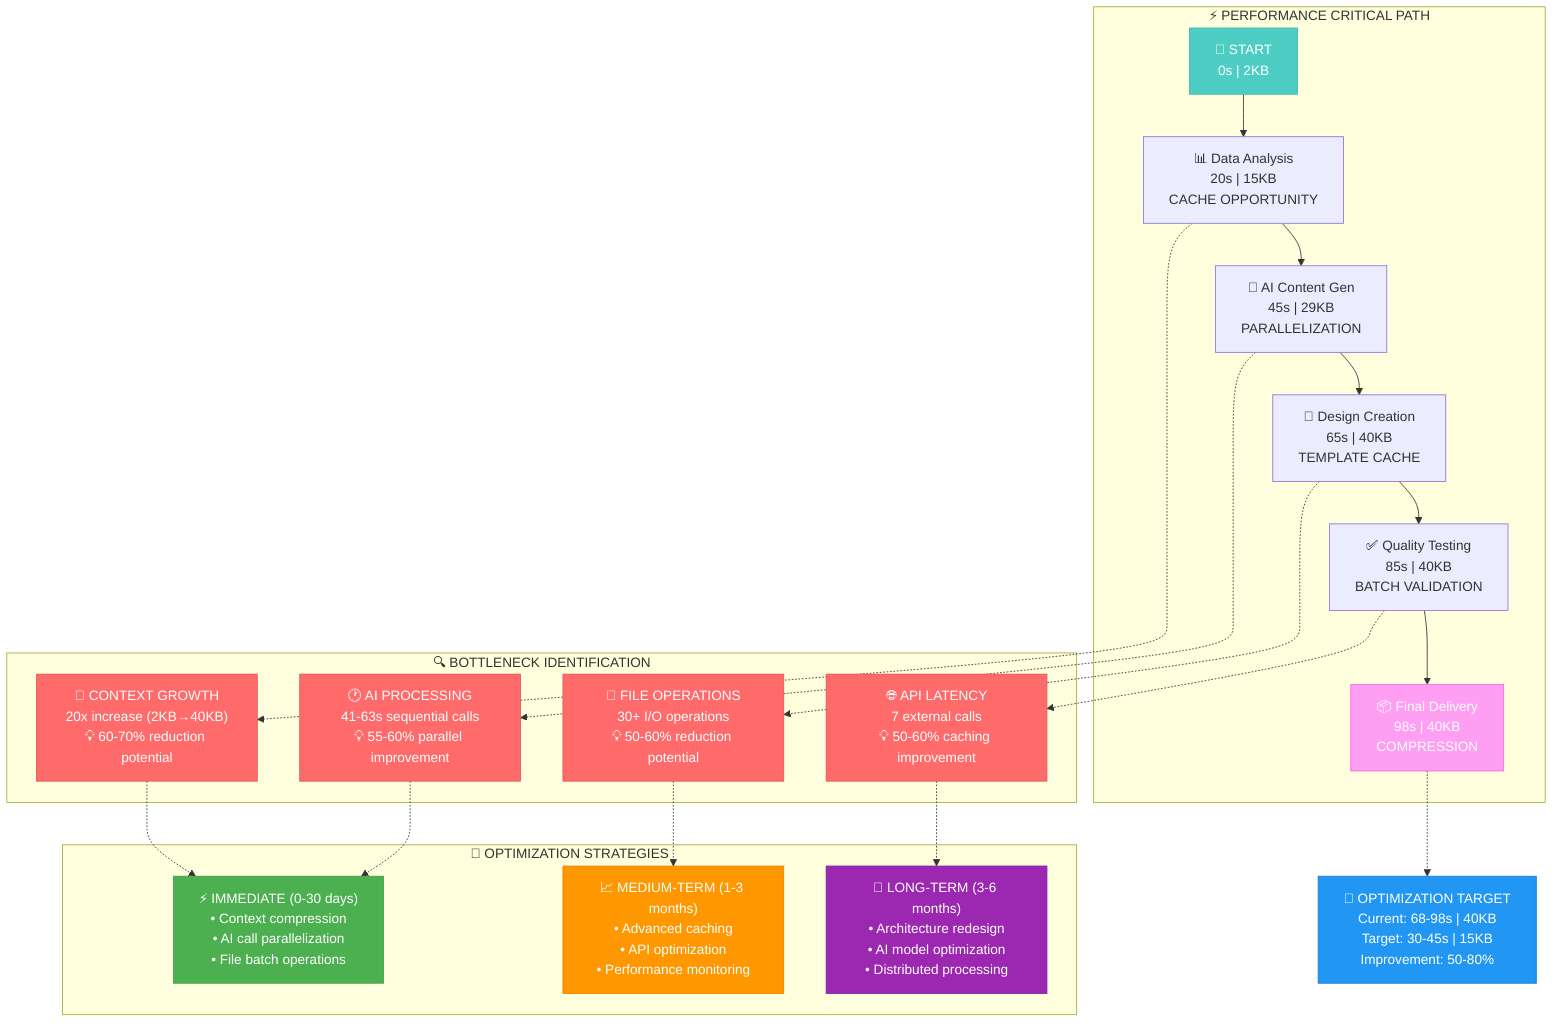 graph TD
    subgraph "⚡ PERFORMANCE CRITICAL PATH"
        CP1["🚀 START<br/>0s | 2KB"]
        CP2["📊 Data Analysis<br/>20s | 15KB<br/>CACHE OPPORTUNITY"]
        CP3["🤖 AI Content Gen<br/>45s | 29KB<br/>PARALLELIZATION"]
        CP4["🎨 Design Creation<br/>65s | 40KB<br/>TEMPLATE CACHE"]
        CP5["✅ Quality Testing<br/>85s | 40KB<br/>BATCH VALIDATION"]
        CP6["📦 Final Delivery<br/>98s | 40KB<br/>COMPRESSION"]
    end
    
    subgraph "🔍 BOTTLENECK IDENTIFICATION"
        B1["🐌 CONTEXT GROWTH<br/>20x increase (2KB→40KB)<br/>💡 60-70% reduction potential"]
        B2["🕐 AI PROCESSING<br/>41-63s sequential calls<br/>💡 55-60% parallel improvement"]
        B3["💾 FILE OPERATIONS<br/>30+ I/O operations<br/>💡 50-60% reduction potential"]
        B4["🌐 API LATENCY<br/>7 external calls<br/>💡 50-60% caching improvement"]
    end
    
    subgraph "🚀 OPTIMIZATION STRATEGIES"
        O1["⚡ IMMEDIATE (0-30 days)<br/>• Context compression<br/>• AI call parallelization<br/>• File batch operations"]
        O2["📈 MEDIUM-TERM (1-3 months)<br/>• Advanced caching<br/>• API optimization<br/>• Performance monitoring"]
        O3["🔮 LONG-TERM (3-6 months)<br/>• Architecture redesign<br/>• AI model optimization<br/>• Distributed processing"]
    end
    
    CP1 --> CP2 --> CP3 --> CP4 --> CP5 --> CP6
    
    CP2 -.-> B1
    CP3 -.-> B2
    CP4 -.-> B3
    CP5 -.-> B4
    
    B1 -.-> O1
    B2 -.-> O1
    B3 -.-> O2
    B4 -.-> O3
    
    %% TARGET METRICS
    TARGET["🎯 OPTIMIZATION TARGET<br/>Current: 68-98s | 40KB<br/>Target: 30-45s | 15KB<br/>Improvement: 50-80%"]
    
    CP6 -.-> TARGET
    
    style CP1 fill:#4ecdc4,stroke:#45b7aa,color:white
    style CP6 fill:#ff9ff3,stroke:#f368e0,color:white
    style B1 fill:#ff6b6b,stroke:#e55555,color:white
    style B2 fill:#ff6b6b,stroke:#e55555,color:white
    style B3 fill:#ff6b6b,stroke:#e55555,color:white
    style B4 fill:#ff6b6b,stroke:#e55555,color:white
    style O1 fill:#4caf50,stroke:#45a049,color:white
    style O2 fill:#ff9800,stroke:#f57c00,color:white
    style O3 fill:#9c27b0,stroke:#7b1fa2,color:white
    style TARGET fill:#2196f3,stroke:#1976d2,color:white